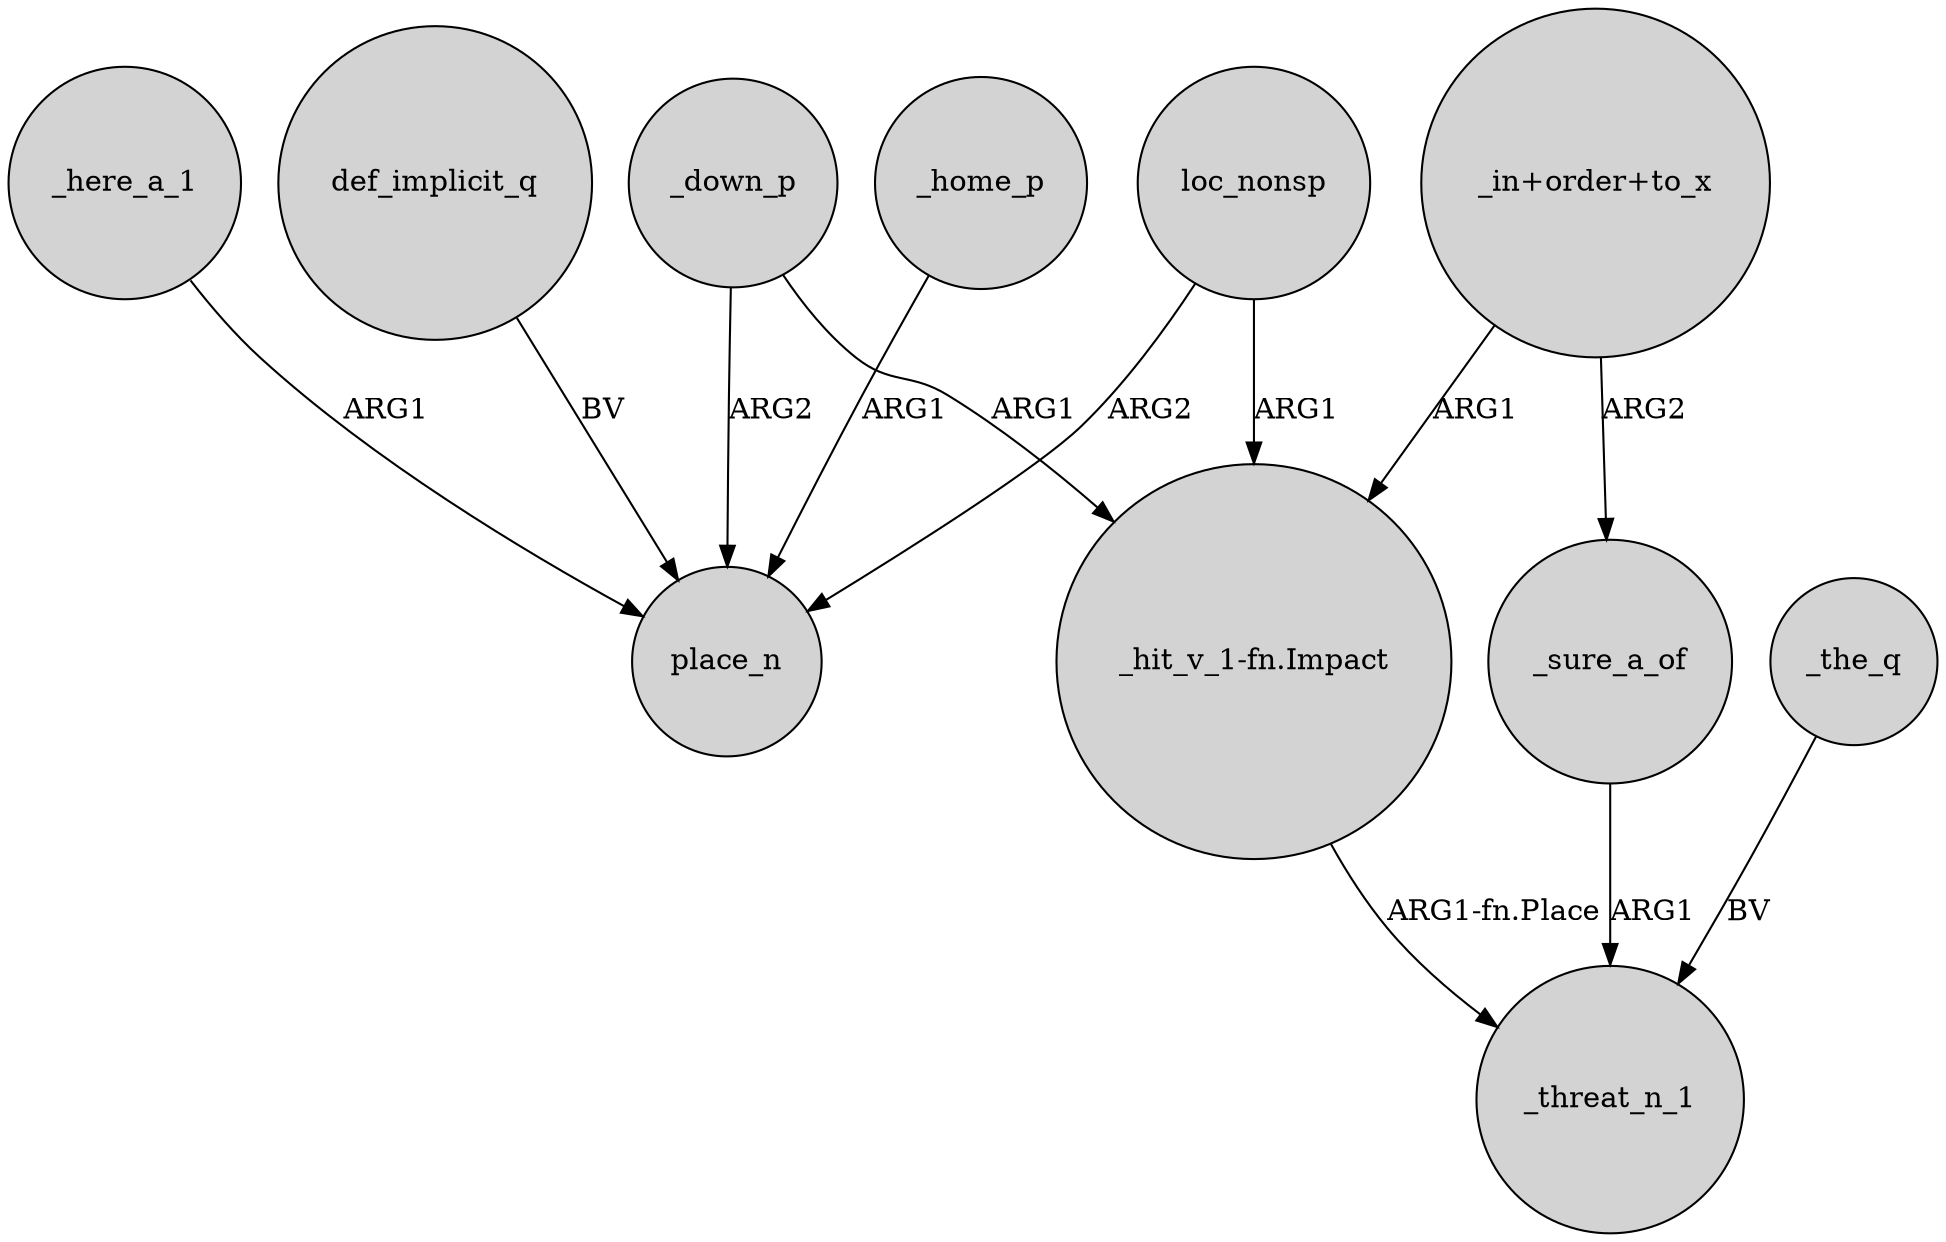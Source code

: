 digraph {
	node [shape=circle style=filled]
	loc_nonsp -> place_n [label=ARG2]
	"_in+order+to_x" -> "_hit_v_1-fn.Impact" [label=ARG1]
	_here_a_1 -> place_n [label=ARG1]
	loc_nonsp -> "_hit_v_1-fn.Impact" [label=ARG1]
	def_implicit_q -> place_n [label=BV]
	_sure_a_of -> _threat_n_1 [label=ARG1]
	"_in+order+to_x" -> _sure_a_of [label=ARG2]
	_down_p -> "_hit_v_1-fn.Impact" [label=ARG1]
	"_hit_v_1-fn.Impact" -> _threat_n_1 [label="ARG1-fn.Place"]
	_home_p -> place_n [label=ARG1]
	_down_p -> place_n [label=ARG2]
	_the_q -> _threat_n_1 [label=BV]
}
